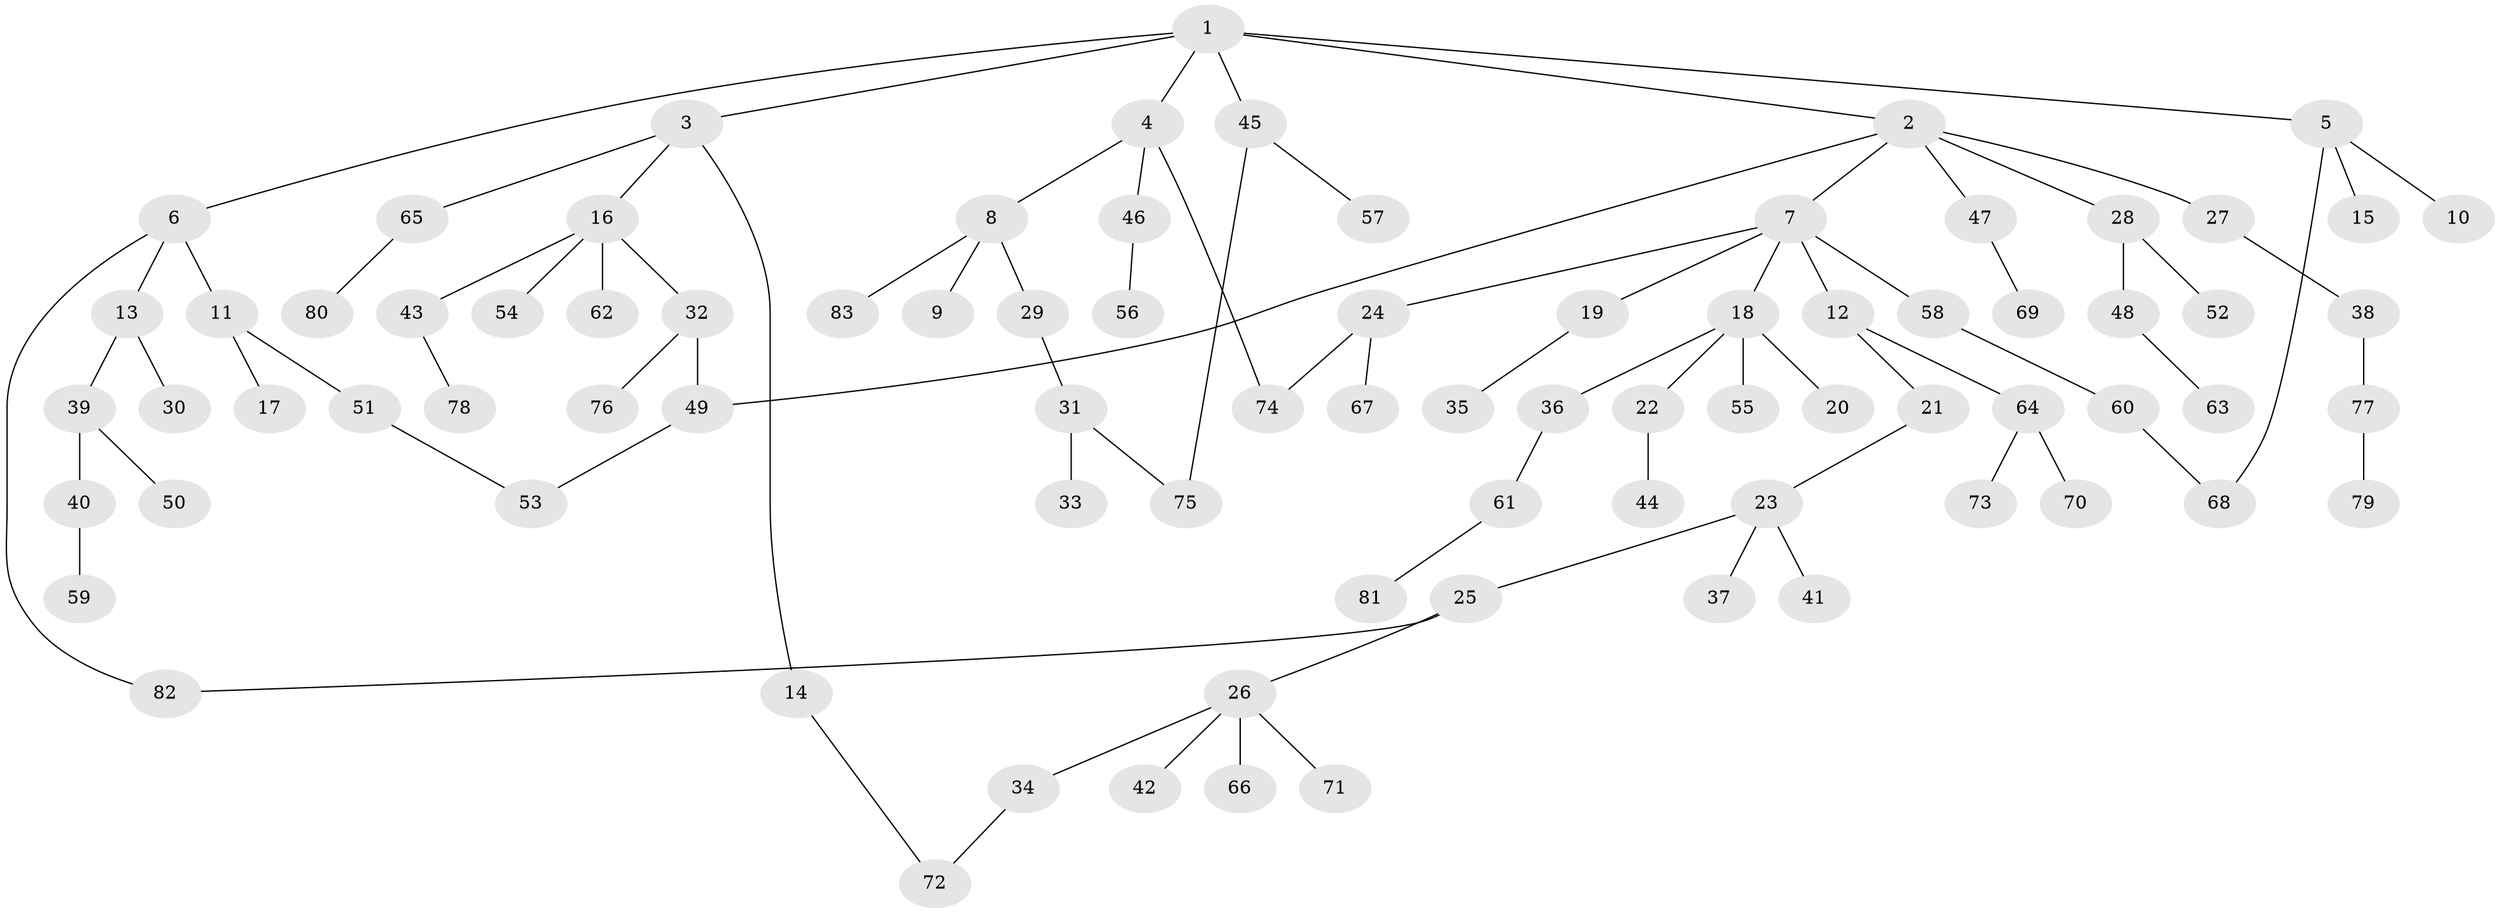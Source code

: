 // coarse degree distribution, {6: 0.029411764705882353, 7: 0.029411764705882353, 3: 0.14705882352941177, 4: 0.058823529411764705, 2: 0.4411764705882353, 5: 0.029411764705882353, 1: 0.2647058823529412}
// Generated by graph-tools (version 1.1) at 2025/49/03/04/25 22:49:09]
// undirected, 83 vertices, 89 edges
graph export_dot {
  node [color=gray90,style=filled];
  1;
  2;
  3;
  4;
  5;
  6;
  7;
  8;
  9;
  10;
  11;
  12;
  13;
  14;
  15;
  16;
  17;
  18;
  19;
  20;
  21;
  22;
  23;
  24;
  25;
  26;
  27;
  28;
  29;
  30;
  31;
  32;
  33;
  34;
  35;
  36;
  37;
  38;
  39;
  40;
  41;
  42;
  43;
  44;
  45;
  46;
  47;
  48;
  49;
  50;
  51;
  52;
  53;
  54;
  55;
  56;
  57;
  58;
  59;
  60;
  61;
  62;
  63;
  64;
  65;
  66;
  67;
  68;
  69;
  70;
  71;
  72;
  73;
  74;
  75;
  76;
  77;
  78;
  79;
  80;
  81;
  82;
  83;
  1 -- 2;
  1 -- 3;
  1 -- 4;
  1 -- 5;
  1 -- 6;
  1 -- 45;
  2 -- 7;
  2 -- 27;
  2 -- 28;
  2 -- 47;
  2 -- 49;
  3 -- 14;
  3 -- 16;
  3 -- 65;
  4 -- 8;
  4 -- 46;
  4 -- 74;
  5 -- 10;
  5 -- 15;
  5 -- 68;
  6 -- 11;
  6 -- 13;
  6 -- 82;
  7 -- 12;
  7 -- 18;
  7 -- 19;
  7 -- 24;
  7 -- 58;
  8 -- 9;
  8 -- 29;
  8 -- 83;
  11 -- 17;
  11 -- 51;
  12 -- 21;
  12 -- 64;
  13 -- 30;
  13 -- 39;
  14 -- 72;
  16 -- 32;
  16 -- 43;
  16 -- 54;
  16 -- 62;
  18 -- 20;
  18 -- 22;
  18 -- 36;
  18 -- 55;
  19 -- 35;
  21 -- 23;
  22 -- 44;
  23 -- 25;
  23 -- 37;
  23 -- 41;
  24 -- 67;
  24 -- 74;
  25 -- 26;
  25 -- 82;
  26 -- 34;
  26 -- 42;
  26 -- 66;
  26 -- 71;
  27 -- 38;
  28 -- 48;
  28 -- 52;
  29 -- 31;
  31 -- 33;
  31 -- 75;
  32 -- 76;
  32 -- 49;
  34 -- 72;
  36 -- 61;
  38 -- 77;
  39 -- 40;
  39 -- 50;
  40 -- 59;
  43 -- 78;
  45 -- 57;
  45 -- 75;
  46 -- 56;
  47 -- 69;
  48 -- 63;
  49 -- 53;
  51 -- 53;
  58 -- 60;
  60 -- 68;
  61 -- 81;
  64 -- 70;
  64 -- 73;
  65 -- 80;
  77 -- 79;
}

